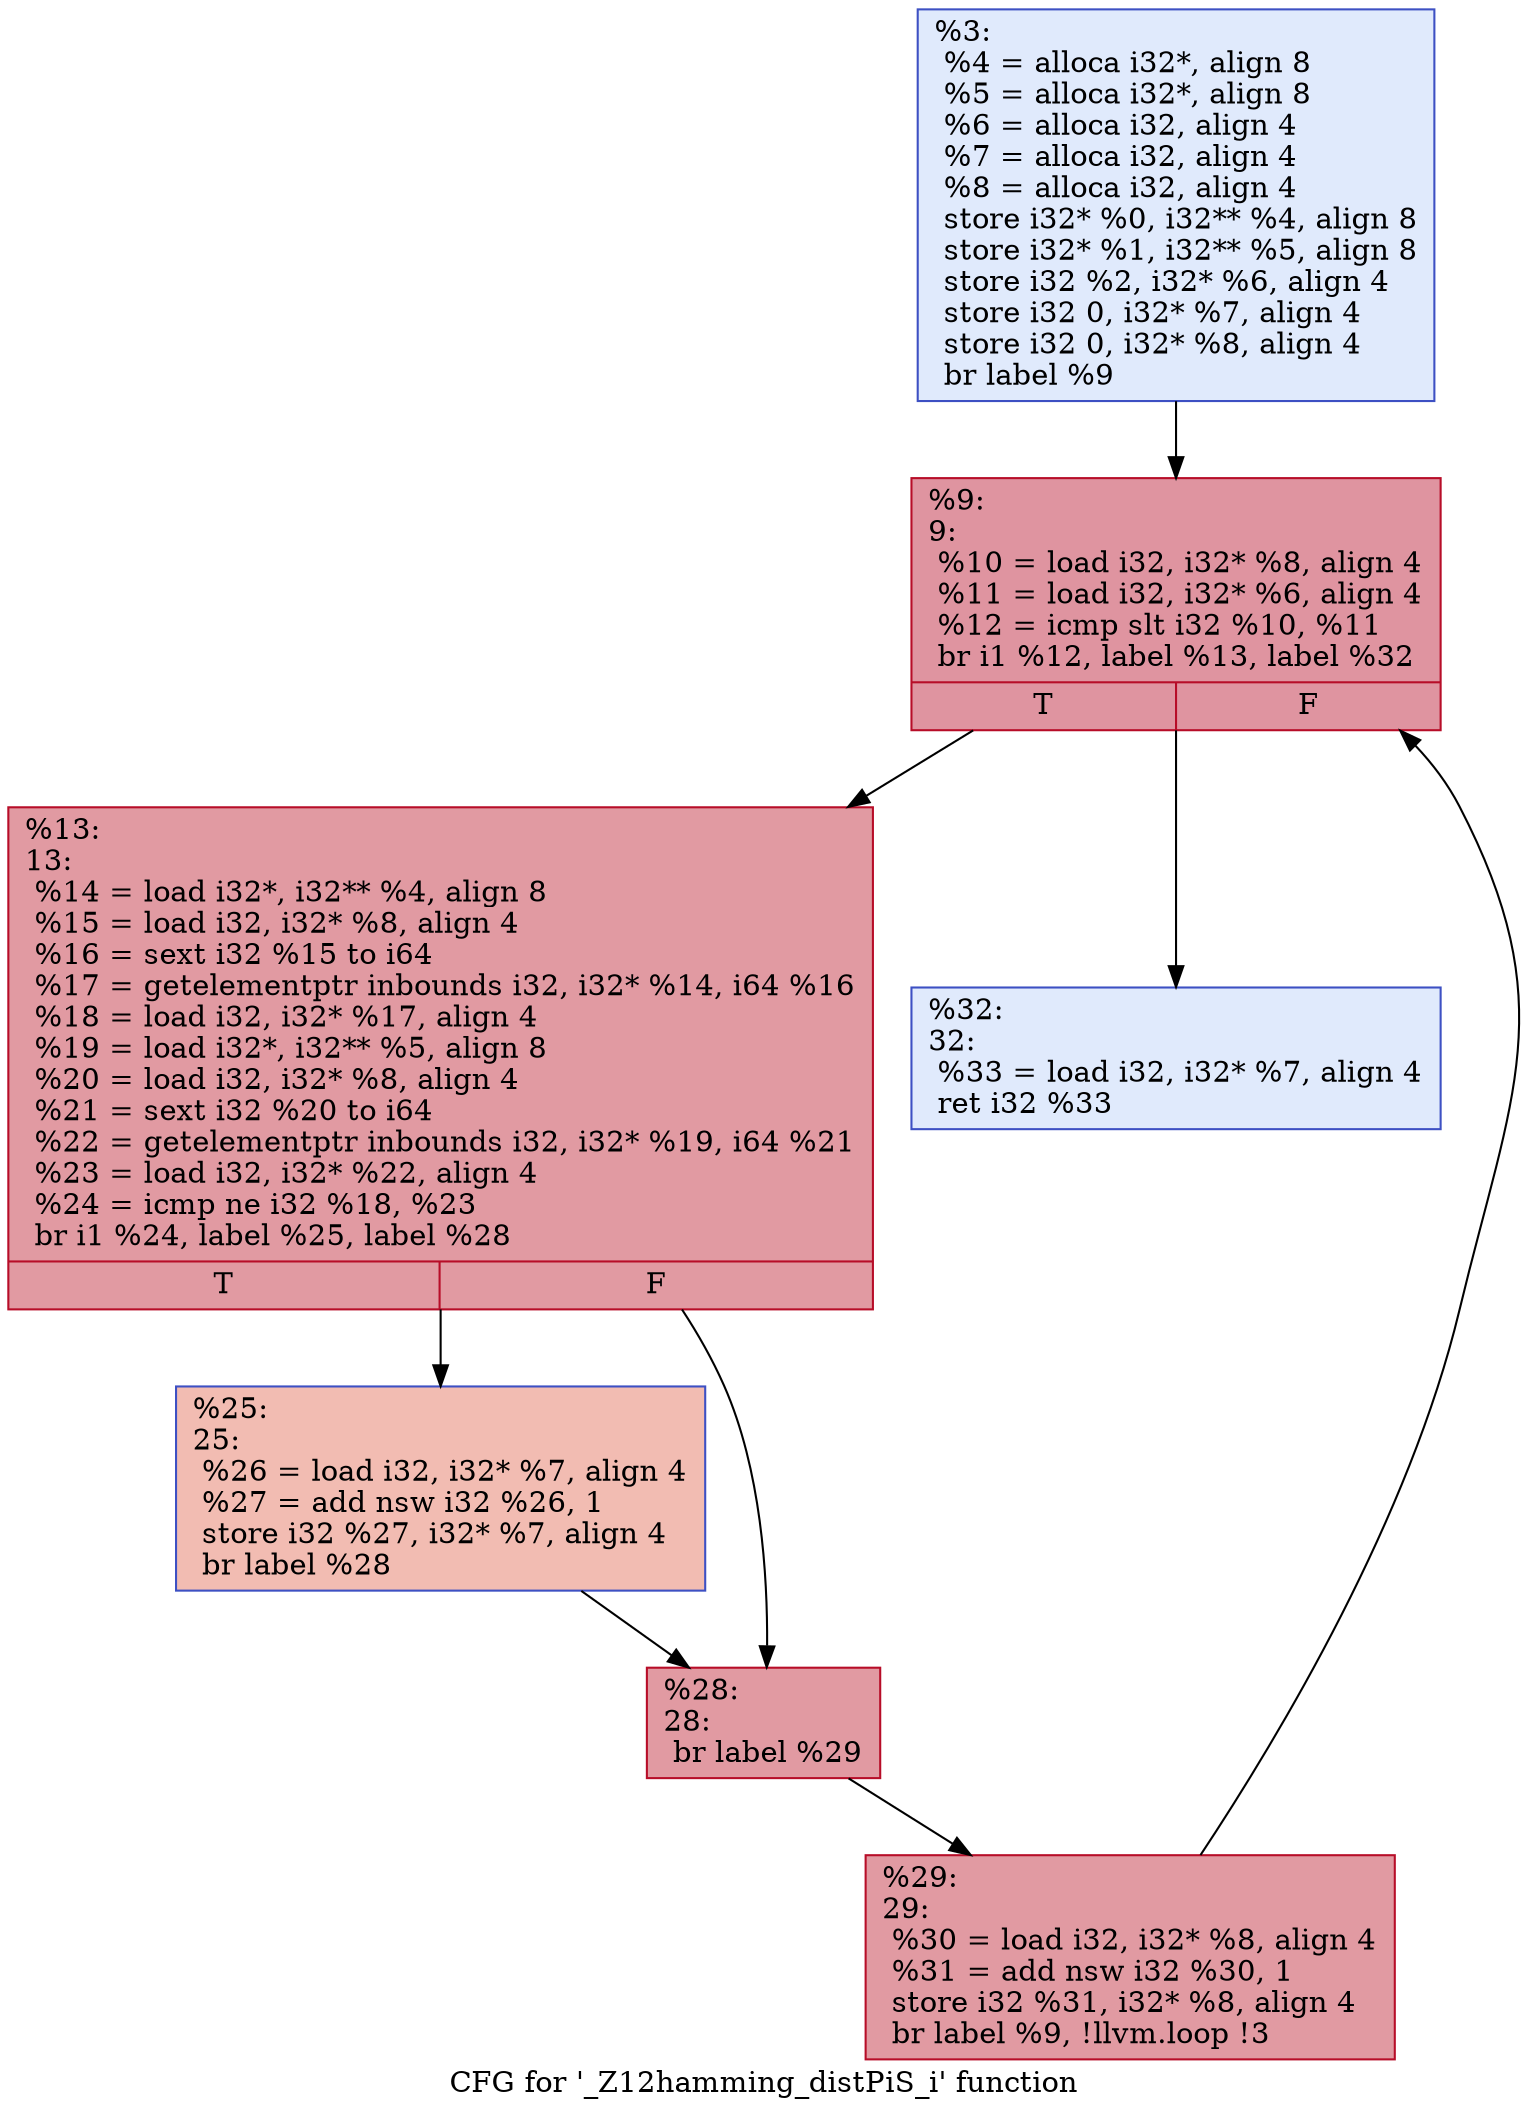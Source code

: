 digraph "CFG for '_Z12hamming_distPiS_i' function" {
	label="CFG for '_Z12hamming_distPiS_i' function";

	1 [shape=record,color="#3d50c3ff", style=filled, fillcolor="#b9d0f970",label="{%3:\l  %4 = alloca i32*, align 8\l  %5 = alloca i32*, align 8\l  %6 = alloca i32, align 4\l  %7 = alloca i32, align 4\l  %8 = alloca i32, align 4\l  store i32* %0, i32** %4, align 8\l  store i32* %1, i32** %5, align 8\l  store i32 %2, i32* %6, align 4\l  store i32 0, i32* %7, align 4\l  store i32 0, i32* %8, align 4\l  br label %9\l}"];
	1 -> 2;
	2 [shape=record,color="#b70d28ff", style=filled, fillcolor="#b70d2870",label="{%9:\l9:                                                \l  %10 = load i32, i32* %8, align 4\l  %11 = load i32, i32* %6, align 4\l  %12 = icmp slt i32 %10, %11\l  br i1 %12, label %13, label %32\l|{<s0>T|<s1>F}}"];
	2 -> 3;
	2 -> 4;
	3 [shape=record,color="#b70d28ff", style=filled, fillcolor="#bb1b2c70",label="{%13:\l13:                                               \l  %14 = load i32*, i32** %4, align 8\l  %15 = load i32, i32* %8, align 4\l  %16 = sext i32 %15 to i64\l  %17 = getelementptr inbounds i32, i32* %14, i64 %16\l  %18 = load i32, i32* %17, align 4\l  %19 = load i32*, i32** %5, align 8\l  %20 = load i32, i32* %8, align 4\l  %21 = sext i32 %20 to i64\l  %22 = getelementptr inbounds i32, i32* %19, i64 %21\l  %23 = load i32, i32* %22, align 4\l  %24 = icmp ne i32 %18, %23\l  br i1 %24, label %25, label %28\l|{<s0>T|<s1>F}}"];
	3 -> 5;
	3 -> 6;
	5 [shape=record,color="#3d50c3ff", style=filled, fillcolor="#e1675170",label="{%25:\l25:                                               \l  %26 = load i32, i32* %7, align 4\l  %27 = add nsw i32 %26, 1\l  store i32 %27, i32* %7, align 4\l  br label %28\l}"];
	5 -> 6;
	6 [shape=record,color="#b70d28ff", style=filled, fillcolor="#bb1b2c70",label="{%28:\l28:                                               \l  br label %29\l}"];
	6 -> 7;
	7 [shape=record,color="#b70d28ff", style=filled, fillcolor="#bb1b2c70",label="{%29:\l29:                                               \l  %30 = load i32, i32* %8, align 4\l  %31 = add nsw i32 %30, 1\l  store i32 %31, i32* %8, align 4\l  br label %9, !llvm.loop !3\l}"];
	7 -> 2;
	4 [shape=record,color="#3d50c3ff", style=filled, fillcolor="#b9d0f970",label="{%32:\l32:                                               \l  %33 = load i32, i32* %7, align 4\l  ret i32 %33\l}"];
}
